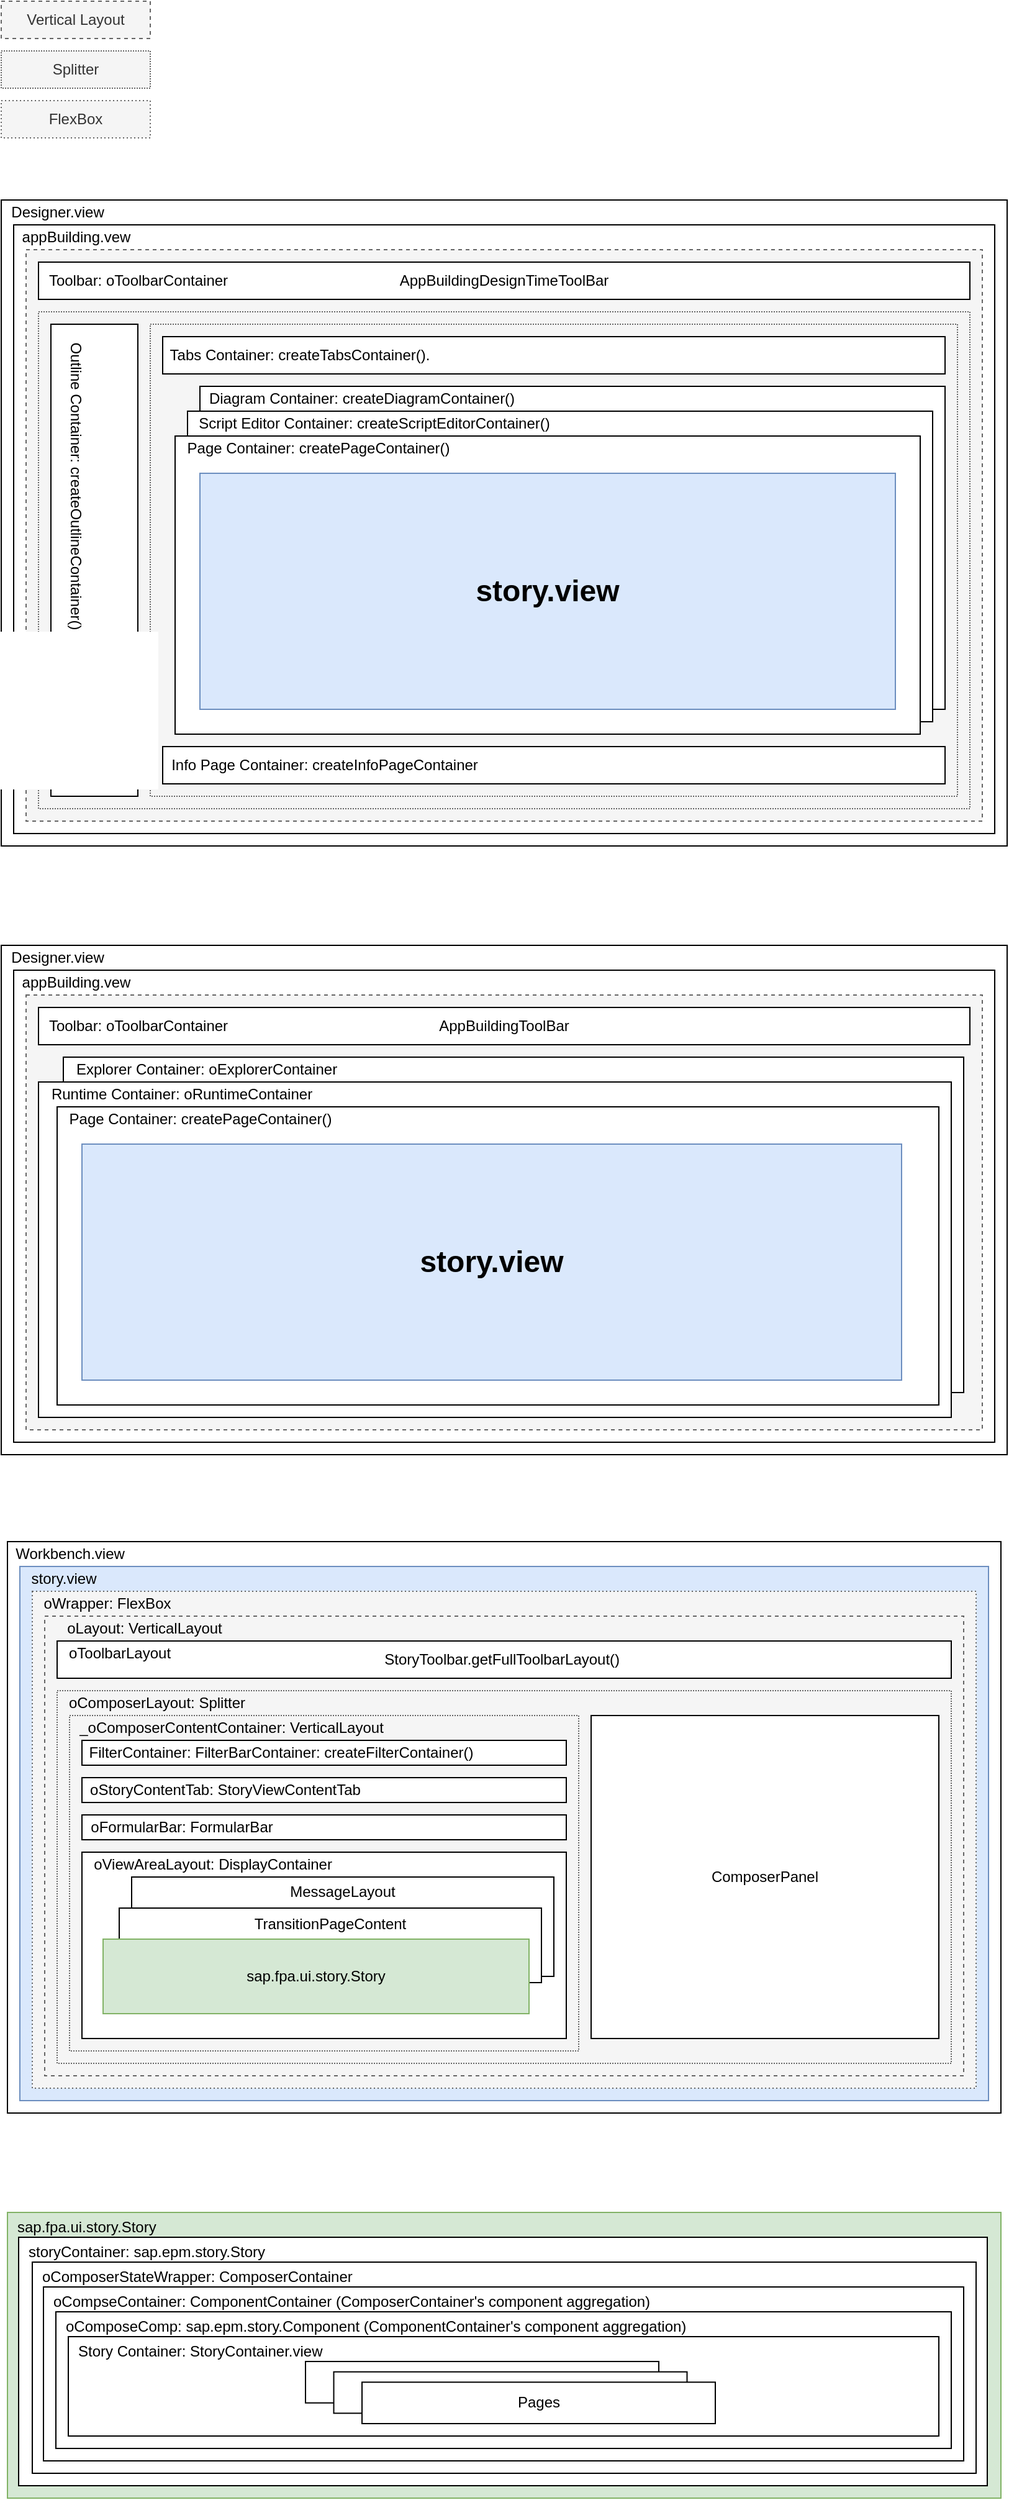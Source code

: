 <mxfile version="16.5.6" type="github">
  <diagram id="AxXM6GgRUO09YLC4cVxi" name="Page-1">
    <mxGraphModel dx="1690" dy="1725" grid="1" gridSize="10" guides="1" tooltips="1" connect="1" arrows="1" fold="1" page="1" pageScale="1" pageWidth="827" pageHeight="1169" math="0" shadow="0">
      <root>
        <mxCell id="0" />
        <mxCell id="1" parent="0" />
        <mxCell id="eWaai_W9yoFiloG1qLoo-25" value="Vertical Layout" style="rounded=0;whiteSpace=wrap;html=1;dashed=1;fillColor=#f5f5f5;strokeColor=#666666;fontColor=#333333;" parent="1" vertex="1">
          <mxGeometry x="-815" y="-1160" width="120" height="30" as="geometry" />
        </mxCell>
        <mxCell id="eWaai_W9yoFiloG1qLoo-26" value="Splitter" style="rounded=0;whiteSpace=wrap;html=1;dashed=1;fillColor=#f5f5f5;strokeColor=#666666;dashPattern=1 1;fontColor=#333333;" parent="1" vertex="1">
          <mxGeometry x="-815" y="-1120" width="120" height="30" as="geometry" />
        </mxCell>
        <mxCell id="eWaai_W9yoFiloG1qLoo-28" value="" style="rounded=0;whiteSpace=wrap;html=1;" parent="1" vertex="1">
          <mxGeometry x="-815" y="-400" width="810" height="410" as="geometry" />
        </mxCell>
        <mxCell id="eWaai_W9yoFiloG1qLoo-29" value="Designer.view" style="text;html=1;resizable=0;autosize=1;align=center;verticalAlign=middle;points=[];fillColor=none;strokeColor=none;rounded=0;" parent="1" vertex="1">
          <mxGeometry x="-815" y="-400" width="90" height="20" as="geometry" />
        </mxCell>
        <mxCell id="eWaai_W9yoFiloG1qLoo-30" value="" style="rounded=0;whiteSpace=wrap;html=1;" parent="1" vertex="1">
          <mxGeometry x="-805" y="-380" width="790" height="380" as="geometry" />
        </mxCell>
        <mxCell id="eWaai_W9yoFiloG1qLoo-31" value="appBuilding.vew" style="text;html=1;resizable=0;autosize=1;align=center;verticalAlign=middle;points=[];fillColor=none;strokeColor=none;rounded=0;" parent="1" vertex="1">
          <mxGeometry x="-805" y="-380" width="100" height="20" as="geometry" />
        </mxCell>
        <mxCell id="eWaai_W9yoFiloG1qLoo-32" value="" style="rounded=0;whiteSpace=wrap;html=1;dashed=1;fillColor=#f5f5f5;strokeColor=#666666;fontColor=#333333;" parent="1" vertex="1">
          <mxGeometry x="-795" y="-360" width="770" height="350" as="geometry" />
        </mxCell>
        <mxCell id="eWaai_W9yoFiloG1qLoo-33" value="AppBuildingToolBar" style="rounded=0;whiteSpace=wrap;html=1;" parent="1" vertex="1">
          <mxGeometry x="-785" y="-350" width="750" height="30" as="geometry" />
        </mxCell>
        <mxCell id="eWaai_W9yoFiloG1qLoo-34" value="Toolbar: oToolbarContainer" style="text;html=1;resizable=0;autosize=1;align=center;verticalAlign=middle;points=[];fillColor=none;strokeColor=none;rounded=0;" parent="1" vertex="1">
          <mxGeometry x="-785" y="-345" width="160" height="20" as="geometry" />
        </mxCell>
        <mxCell id="eWaai_W9yoFiloG1qLoo-41" value="" style="rounded=0;whiteSpace=wrap;html=1;" parent="1" vertex="1">
          <mxGeometry x="-765" y="-310" width="725" height="270" as="geometry" />
        </mxCell>
        <mxCell id="eWaai_W9yoFiloG1qLoo-42" value="Explorer Container: oExplorerContainer" style="text;html=1;resizable=0;autosize=1;align=center;verticalAlign=middle;points=[];fillColor=none;strokeColor=none;rounded=0;" parent="1" vertex="1">
          <mxGeometry x="-765" y="-310" width="230" height="20" as="geometry" />
        </mxCell>
        <mxCell id="eWaai_W9yoFiloG1qLoo-45" value="" style="rounded=0;whiteSpace=wrap;html=1;" parent="1" vertex="1">
          <mxGeometry x="-785" y="-290" width="735" height="270" as="geometry" />
        </mxCell>
        <mxCell id="eWaai_W9yoFiloG1qLoo-46" value="Runtime Container: oRuntimeContainer" style="text;html=1;resizable=0;autosize=1;align=center;verticalAlign=middle;points=[];fillColor=none;strokeColor=none;rounded=0;" parent="1" vertex="1">
          <mxGeometry x="-785" y="-290" width="230" height="20" as="geometry" />
        </mxCell>
        <mxCell id="eWaai_W9yoFiloG1qLoo-50" value="" style="group;fillColor=#dae8fc;strokeColor=#6c8ebf;" parent="1" vertex="1" connectable="0">
          <mxGeometry x="-815" y="-1000" width="810" height="520" as="geometry" />
        </mxCell>
        <mxCell id="eWaai_W9yoFiloG1qLoo-3" value="" style="rounded=0;whiteSpace=wrap;html=1;" parent="eWaai_W9yoFiloG1qLoo-50" vertex="1">
          <mxGeometry width="810" height="520" as="geometry" />
        </mxCell>
        <mxCell id="eWaai_W9yoFiloG1qLoo-4" value="Designer.view" style="text;html=1;resizable=0;autosize=1;align=center;verticalAlign=middle;points=[];fillColor=none;strokeColor=none;rounded=0;" parent="eWaai_W9yoFiloG1qLoo-50" vertex="1">
          <mxGeometry width="90" height="20" as="geometry" />
        </mxCell>
        <mxCell id="eWaai_W9yoFiloG1qLoo-5" value="" style="rounded=0;whiteSpace=wrap;html=1;" parent="eWaai_W9yoFiloG1qLoo-50" vertex="1">
          <mxGeometry x="10" y="20" width="790" height="490" as="geometry" />
        </mxCell>
        <mxCell id="eWaai_W9yoFiloG1qLoo-6" value="appBuilding.vew" style="text;html=1;resizable=0;autosize=1;align=center;verticalAlign=middle;points=[];fillColor=none;strokeColor=none;rounded=0;" parent="eWaai_W9yoFiloG1qLoo-50" vertex="1">
          <mxGeometry x="10" y="20" width="100" height="20" as="geometry" />
        </mxCell>
        <mxCell id="eWaai_W9yoFiloG1qLoo-7" value="" style="rounded=0;whiteSpace=wrap;html=1;dashed=1;fillColor=#f5f5f5;strokeColor=#666666;fontColor=#333333;" parent="eWaai_W9yoFiloG1qLoo-50" vertex="1">
          <mxGeometry x="20" y="40" width="770" height="460" as="geometry" />
        </mxCell>
        <mxCell id="eWaai_W9yoFiloG1qLoo-9" value="&lt;span&gt;AppBuildingDesignTimeToolBar&lt;/span&gt;" style="rounded=0;whiteSpace=wrap;html=1;" parent="eWaai_W9yoFiloG1qLoo-50" vertex="1">
          <mxGeometry x="30" y="50" width="750" height="30" as="geometry" />
        </mxCell>
        <mxCell id="eWaai_W9yoFiloG1qLoo-8" value="Toolbar: oToolbarContainer" style="text;html=1;resizable=0;autosize=1;align=center;verticalAlign=middle;points=[];fillColor=none;strokeColor=none;rounded=0;" parent="eWaai_W9yoFiloG1qLoo-50" vertex="1">
          <mxGeometry x="30" y="55" width="160" height="20" as="geometry" />
        </mxCell>
        <mxCell id="eWaai_W9yoFiloG1qLoo-10" value="" style="rounded=0;whiteSpace=wrap;html=1;dashed=1;dashPattern=1 1;fillColor=#f5f5f5;strokeColor=#666666;fontColor=#333333;" parent="eWaai_W9yoFiloG1qLoo-50" vertex="1">
          <mxGeometry x="30" y="90" width="750" height="400" as="geometry" />
        </mxCell>
        <mxCell id="eWaai_W9yoFiloG1qLoo-11" value="" style="rounded=0;whiteSpace=wrap;html=1;" parent="eWaai_W9yoFiloG1qLoo-50" vertex="1">
          <mxGeometry x="40" y="100" width="70" height="380" as="geometry" />
        </mxCell>
        <mxCell id="eWaai_W9yoFiloG1qLoo-12" value="Outline Container: createOutlineContainer()" style="text;html=1;resizable=0;autosize=1;align=center;verticalAlign=middle;points=[];fillColor=none;strokeColor=none;rounded=0;dashed=1;dashPattern=1 1;rotation=90;" parent="eWaai_W9yoFiloG1qLoo-50" vertex="1">
          <mxGeometry x="-65" y="220" width="250" height="20" as="geometry" />
        </mxCell>
        <mxCell id="eWaai_W9yoFiloG1qLoo-13" value="" style="rounded=0;whiteSpace=wrap;html=1;dashed=1;dashPattern=1 1;fillColor=#f5f5f5;strokeColor=#666666;fontColor=#333333;" parent="eWaai_W9yoFiloG1qLoo-50" vertex="1">
          <mxGeometry x="120" y="100" width="650" height="380" as="geometry" />
        </mxCell>
        <mxCell id="eWaai_W9yoFiloG1qLoo-14" value="" style="rounded=0;whiteSpace=wrap;html=1;" parent="eWaai_W9yoFiloG1qLoo-50" vertex="1">
          <mxGeometry x="130" y="110" width="630" height="30" as="geometry" />
        </mxCell>
        <mxCell id="eWaai_W9yoFiloG1qLoo-15" value="Tabs Container: createTabsContainer()." style="text;html=1;resizable=0;autosize=1;align=center;verticalAlign=middle;points=[];fillColor=none;strokeColor=none;rounded=0;" parent="eWaai_W9yoFiloG1qLoo-50" vertex="1">
          <mxGeometry x="130" y="115" width="220" height="20" as="geometry" />
        </mxCell>
        <mxCell id="eWaai_W9yoFiloG1qLoo-16" value="" style="rounded=0;whiteSpace=wrap;html=1;" parent="eWaai_W9yoFiloG1qLoo-50" vertex="1">
          <mxGeometry x="160" y="150" width="600" height="260" as="geometry" />
        </mxCell>
        <mxCell id="eWaai_W9yoFiloG1qLoo-17" value="Diagram Container: createDiagramContainer()" style="text;html=1;resizable=0;autosize=1;align=center;verticalAlign=middle;points=[];fillColor=none;strokeColor=none;rounded=0;" parent="eWaai_W9yoFiloG1qLoo-50" vertex="1">
          <mxGeometry x="160" y="150" width="260" height="20" as="geometry" />
        </mxCell>
        <mxCell id="eWaai_W9yoFiloG1qLoo-18" value="" style="rounded=0;whiteSpace=wrap;html=1;" parent="eWaai_W9yoFiloG1qLoo-50" vertex="1">
          <mxGeometry x="150" y="170" width="600" height="250" as="geometry" />
        </mxCell>
        <mxCell id="eWaai_W9yoFiloG1qLoo-19" value="Script Editor Container: createScriptEditorContainer()" style="text;html=1;resizable=0;autosize=1;align=center;verticalAlign=middle;points=[];fillColor=none;strokeColor=none;rounded=0;" parent="eWaai_W9yoFiloG1qLoo-50" vertex="1">
          <mxGeometry x="150" y="170" width="300" height="20" as="geometry" />
        </mxCell>
        <mxCell id="eWaai_W9yoFiloG1qLoo-20" value="" style="rounded=0;whiteSpace=wrap;html=1;" parent="eWaai_W9yoFiloG1qLoo-50" vertex="1">
          <mxGeometry x="140" y="190" width="600" height="240" as="geometry" />
        </mxCell>
        <mxCell id="eWaai_W9yoFiloG1qLoo-21" value="Page Container: createPageContainer()" style="text;html=1;resizable=0;autosize=1;align=center;verticalAlign=middle;points=[];fillColor=none;strokeColor=none;rounded=0;" parent="eWaai_W9yoFiloG1qLoo-50" vertex="1">
          <mxGeometry x="140" y="190" width="230" height="20" as="geometry" />
        </mxCell>
        <mxCell id="eWaai_W9yoFiloG1qLoo-22" value="" style="rounded=0;whiteSpace=wrap;html=1;" parent="eWaai_W9yoFiloG1qLoo-50" vertex="1">
          <mxGeometry x="130" y="440" width="630" height="30" as="geometry" />
        </mxCell>
        <mxCell id="eWaai_W9yoFiloG1qLoo-23" value="Info Page Container: createInfoPageContainer" style="text;html=1;resizable=0;autosize=1;align=center;verticalAlign=middle;points=[];fillColor=none;strokeColor=none;rounded=0;" parent="eWaai_W9yoFiloG1qLoo-50" vertex="1">
          <mxGeometry x="130" y="445" width="260" height="20" as="geometry" />
        </mxCell>
        <mxCell id="eWaai_W9yoFiloG1qLoo-24" value="&lt;h1&gt;story.view&lt;/h1&gt;" style="rounded=0;whiteSpace=wrap;html=1;fillColor=#dae8fc;strokeColor=#6c8ebf;" parent="eWaai_W9yoFiloG1qLoo-50" vertex="1">
          <mxGeometry x="160" y="220" width="560" height="190" as="geometry" />
        </mxCell>
        <mxCell id="eWaai_W9yoFiloG1qLoo-51" value="" style="rounded=0;whiteSpace=wrap;html=1;" parent="1" vertex="1">
          <mxGeometry x="-770" y="-270" width="710" height="240" as="geometry" />
        </mxCell>
        <mxCell id="eWaai_W9yoFiloG1qLoo-52" value="Page Container: createPageContainer()" style="text;html=1;resizable=0;autosize=1;align=center;verticalAlign=middle;points=[];fillColor=none;strokeColor=none;rounded=0;" parent="1" vertex="1">
          <mxGeometry x="-770" y="-270" width="230" height="20" as="geometry" />
        </mxCell>
        <mxCell id="eWaai_W9yoFiloG1qLoo-53" value="&lt;h1&gt;story.view&lt;/h1&gt;" style="rounded=0;whiteSpace=wrap;html=1;fillColor=#dae8fc;strokeColor=#6c8ebf;" parent="1" vertex="1">
          <mxGeometry x="-750" y="-240" width="660" height="190" as="geometry" />
        </mxCell>
        <mxCell id="k0U_fyirmIOrg5pe5Uyk-6" value="" style="group" vertex="1" connectable="0" parent="1">
          <mxGeometry x="-810" y="80" width="800" height="460" as="geometry" />
        </mxCell>
        <mxCell id="k0U_fyirmIOrg5pe5Uyk-1" value="" style="rounded=0;whiteSpace=wrap;html=1;" vertex="1" parent="k0U_fyirmIOrg5pe5Uyk-6">
          <mxGeometry width="800" height="460" as="geometry" />
        </mxCell>
        <mxCell id="k0U_fyirmIOrg5pe5Uyk-2" value="Workbench.view" style="text;html=1;resizable=0;autosize=1;align=center;verticalAlign=middle;points=[];fillColor=none;strokeColor=none;rounded=0;" vertex="1" parent="k0U_fyirmIOrg5pe5Uyk-6">
          <mxGeometry width="100" height="20" as="geometry" />
        </mxCell>
        <mxCell id="k0U_fyirmIOrg5pe5Uyk-8" value="" style="group" vertex="1" connectable="0" parent="k0U_fyirmIOrg5pe5Uyk-6">
          <mxGeometry x="10" y="20" width="780" height="430" as="geometry" />
        </mxCell>
        <mxCell id="k0U_fyirmIOrg5pe5Uyk-4" value="" style="rounded=0;whiteSpace=wrap;html=1;fillColor=#dae8fc;strokeColor=#6c8ebf;" vertex="1" parent="k0U_fyirmIOrg5pe5Uyk-8">
          <mxGeometry width="780" height="430" as="geometry" />
        </mxCell>
        <mxCell id="k0U_fyirmIOrg5pe5Uyk-7" value="story.view" style="text;html=1;resizable=0;autosize=1;align=center;verticalAlign=middle;points=[];fillColor=none;strokeColor=none;rounded=0;" vertex="1" parent="k0U_fyirmIOrg5pe5Uyk-8">
          <mxGeometry width="70" height="20" as="geometry" />
        </mxCell>
        <mxCell id="k0U_fyirmIOrg5pe5Uyk-10" value="" style="rounded=0;whiteSpace=wrap;html=1;fillColor=#f5f5f5;fontColor=#333333;strokeColor=#666666;dashed=1;dashPattern=1 2;" vertex="1" parent="k0U_fyirmIOrg5pe5Uyk-8">
          <mxGeometry x="10" y="20" width="760" height="400" as="geometry" />
        </mxCell>
        <mxCell id="k0U_fyirmIOrg5pe5Uyk-11" value="" style="rounded=0;whiteSpace=wrap;html=1;dashed=1;fillColor=#f5f5f5;strokeColor=#666666;fontColor=#333333;" vertex="1" parent="k0U_fyirmIOrg5pe5Uyk-8">
          <mxGeometry x="20" y="40" width="740" height="370" as="geometry" />
        </mxCell>
        <mxCell id="k0U_fyirmIOrg5pe5Uyk-12" value="oLayout: VerticalLayout" style="text;html=1;resizable=0;autosize=1;align=center;verticalAlign=middle;points=[];fillColor=none;strokeColor=none;rounded=0;dashed=1;dashPattern=1 2;" vertex="1" parent="k0U_fyirmIOrg5pe5Uyk-8">
          <mxGeometry x="30" y="40" width="140" height="20" as="geometry" />
        </mxCell>
        <mxCell id="k0U_fyirmIOrg5pe5Uyk-14" value="oWrapper: FlexBox" style="text;html=1;resizable=0;autosize=1;align=center;verticalAlign=middle;points=[];fillColor=none;strokeColor=none;rounded=0;dashed=1;dashPattern=1 2;" vertex="1" parent="k0U_fyirmIOrg5pe5Uyk-8">
          <mxGeometry x="10" y="20" width="120" height="20" as="geometry" />
        </mxCell>
        <mxCell id="k0U_fyirmIOrg5pe5Uyk-16" value="StoryToolbar.getFullToolbarLayout()&amp;nbsp;" style="rounded=0;whiteSpace=wrap;html=1;" vertex="1" parent="k0U_fyirmIOrg5pe5Uyk-8">
          <mxGeometry x="30" y="60" width="720" height="30" as="geometry" />
        </mxCell>
        <mxCell id="k0U_fyirmIOrg5pe5Uyk-17" value="oToolbarLayout" style="text;html=1;resizable=0;autosize=1;align=center;verticalAlign=middle;points=[];fillColor=none;strokeColor=none;rounded=0;" vertex="1" parent="k0U_fyirmIOrg5pe5Uyk-8">
          <mxGeometry x="30" y="60" width="100" height="20" as="geometry" />
        </mxCell>
        <mxCell id="k0U_fyirmIOrg5pe5Uyk-21" value="" style="group" vertex="1" connectable="0" parent="k0U_fyirmIOrg5pe5Uyk-8">
          <mxGeometry x="30" y="100" width="720" height="300" as="geometry" />
        </mxCell>
        <mxCell id="k0U_fyirmIOrg5pe5Uyk-18" value="" style="rounded=0;whiteSpace=wrap;html=1;dashed=1;fillColor=#f5f5f5;strokeColor=#666666;dashPattern=1 1;fontColor=#333333;" vertex="1" parent="k0U_fyirmIOrg5pe5Uyk-21">
          <mxGeometry width="720" height="300" as="geometry" />
        </mxCell>
        <mxCell id="k0U_fyirmIOrg5pe5Uyk-19" value="oComposerLayout: Splitter" style="text;html=1;resizable=0;autosize=1;align=center;verticalAlign=middle;points=[];fillColor=none;strokeColor=none;rounded=0;" vertex="1" parent="k0U_fyirmIOrg5pe5Uyk-21">
          <mxGeometry width="160" height="20" as="geometry" />
        </mxCell>
        <mxCell id="k0U_fyirmIOrg5pe5Uyk-41" value="ComposerPanel" style="rounded=0;whiteSpace=wrap;html=1;" vertex="1" parent="k0U_fyirmIOrg5pe5Uyk-21">
          <mxGeometry x="430" y="20" width="280" height="260" as="geometry" />
        </mxCell>
        <mxCell id="k0U_fyirmIOrg5pe5Uyk-9" value="FlexBox" style="rounded=0;whiteSpace=wrap;html=1;fillColor=#f5f5f5;fontColor=#333333;strokeColor=#666666;dashed=1;dashPattern=1 2;" vertex="1" parent="1">
          <mxGeometry x="-815" y="-1080" width="120" height="30" as="geometry" />
        </mxCell>
        <mxCell id="k0U_fyirmIOrg5pe5Uyk-22" value="" style="group;verticalAlign=middle;" vertex="1" connectable="0" parent="1">
          <mxGeometry x="-760" y="220" width="410" height="270" as="geometry" />
        </mxCell>
        <mxCell id="k0U_fyirmIOrg5pe5Uyk-23" value="" style="rounded=0;whiteSpace=wrap;html=1;dashed=1;fillColor=#f5f5f5;strokeColor=#666666;dashPattern=1 1;fontColor=#333333;" vertex="1" parent="k0U_fyirmIOrg5pe5Uyk-22">
          <mxGeometry width="410" height="270" as="geometry" />
        </mxCell>
        <mxCell id="k0U_fyirmIOrg5pe5Uyk-24" value="_oComposerContentContainer: VerticalLayout" style="text;html=1;resizable=0;autosize=1;align=center;verticalAlign=middle;points=[];fillColor=none;strokeColor=none;rounded=0;" vertex="1" parent="k0U_fyirmIOrg5pe5Uyk-22">
          <mxGeometry width="260" height="20" as="geometry" />
        </mxCell>
        <mxCell id="k0U_fyirmIOrg5pe5Uyk-29" value="" style="group" vertex="1" connectable="0" parent="k0U_fyirmIOrg5pe5Uyk-22">
          <mxGeometry x="10" y="50" width="390" height="20" as="geometry" />
        </mxCell>
        <mxCell id="k0U_fyirmIOrg5pe5Uyk-30" value="" style="rounded=0;whiteSpace=wrap;html=1;" vertex="1" parent="k0U_fyirmIOrg5pe5Uyk-29">
          <mxGeometry width="390" height="20" as="geometry" />
        </mxCell>
        <mxCell id="k0U_fyirmIOrg5pe5Uyk-31" value="oStoryContentTab: StoryViewContentTab" style="text;html=1;resizable=0;autosize=1;align=center;verticalAlign=middle;points=[];fillColor=none;strokeColor=none;rounded=0;" vertex="1" parent="k0U_fyirmIOrg5pe5Uyk-29">
          <mxGeometry width="230" height="20" as="geometry" />
        </mxCell>
        <mxCell id="k0U_fyirmIOrg5pe5Uyk-35" value="" style="rounded=0;whiteSpace=wrap;html=1;" vertex="1" parent="k0U_fyirmIOrg5pe5Uyk-22">
          <mxGeometry x="10" y="110" width="390" height="150" as="geometry" />
        </mxCell>
        <mxCell id="k0U_fyirmIOrg5pe5Uyk-36" value="oViewAreaLayout: DisplayContainer" style="text;html=1;resizable=0;autosize=1;align=center;verticalAlign=middle;points=[];fillColor=none;strokeColor=none;rounded=0;" vertex="1" parent="k0U_fyirmIOrg5pe5Uyk-22">
          <mxGeometry x="10" y="110" width="210" height="20" as="geometry" />
        </mxCell>
        <mxCell id="k0U_fyirmIOrg5pe5Uyk-38" value="MessageLayout" style="rounded=0;whiteSpace=wrap;html=1;verticalAlign=top;spacing=0;" vertex="1" parent="k0U_fyirmIOrg5pe5Uyk-22">
          <mxGeometry x="50" y="130" width="340" height="80" as="geometry" />
        </mxCell>
        <mxCell id="k0U_fyirmIOrg5pe5Uyk-39" value="TransitionPageContent" style="rounded=0;whiteSpace=wrap;html=1;verticalAlign=top;spacing=1;" vertex="1" parent="k0U_fyirmIOrg5pe5Uyk-22">
          <mxGeometry x="40" y="155" width="340" height="60" as="geometry" />
        </mxCell>
        <mxCell id="k0U_fyirmIOrg5pe5Uyk-40" value="sap.fpa.ui.story.Story" style="rounded=0;whiteSpace=wrap;html=1;verticalAlign=middle;spacing=1;fillColor=#d5e8d4;strokeColor=#82b366;" vertex="1" parent="k0U_fyirmIOrg5pe5Uyk-22">
          <mxGeometry x="27" y="180" width="343" height="60" as="geometry" />
        </mxCell>
        <mxCell id="k0U_fyirmIOrg5pe5Uyk-28" value="" style="group" vertex="1" connectable="0" parent="1">
          <mxGeometry x="-750" y="240" width="390" height="20" as="geometry" />
        </mxCell>
        <mxCell id="k0U_fyirmIOrg5pe5Uyk-26" value="" style="rounded=0;whiteSpace=wrap;html=1;" vertex="1" parent="k0U_fyirmIOrg5pe5Uyk-28">
          <mxGeometry width="390" height="20" as="geometry" />
        </mxCell>
        <mxCell id="k0U_fyirmIOrg5pe5Uyk-27" value="FilterContainer: FilterBarContainer: createFilterContainer()" style="text;html=1;resizable=0;autosize=1;align=center;verticalAlign=middle;points=[];fillColor=none;strokeColor=none;rounded=0;" vertex="1" parent="k0U_fyirmIOrg5pe5Uyk-28">
          <mxGeometry width="320" height="20" as="geometry" />
        </mxCell>
        <mxCell id="k0U_fyirmIOrg5pe5Uyk-32" value="" style="group" vertex="1" connectable="0" parent="1">
          <mxGeometry x="-750" y="300" width="390" height="20" as="geometry" />
        </mxCell>
        <mxCell id="k0U_fyirmIOrg5pe5Uyk-33" value="" style="rounded=0;whiteSpace=wrap;html=1;" vertex="1" parent="k0U_fyirmIOrg5pe5Uyk-32">
          <mxGeometry width="390" height="20" as="geometry" />
        </mxCell>
        <mxCell id="k0U_fyirmIOrg5pe5Uyk-34" value="oFormularBar: FormularBar" style="text;html=1;resizable=0;autosize=1;align=center;verticalAlign=middle;points=[];fillColor=none;strokeColor=none;rounded=0;" vertex="1" parent="k0U_fyirmIOrg5pe5Uyk-32">
          <mxGeometry width="160" height="20" as="geometry" />
        </mxCell>
        <mxCell id="k0U_fyirmIOrg5pe5Uyk-42" value="sap.fpa.ui.story.Story" style="rounded=0;whiteSpace=wrap;html=1;verticalAlign=top;spacing=0;fillColor=#d5e8d4;strokeColor=#82b366;align=left;spacingLeft=8;" vertex="1" parent="1">
          <mxGeometry x="-810" y="620" width="800" height="230" as="geometry" />
        </mxCell>
        <mxCell id="k0U_fyirmIOrg5pe5Uyk-43" value="storyContainer: sap.epm.story.Story&amp;nbsp;" style="rounded=0;whiteSpace=wrap;html=1;verticalAlign=top;align=left;spacing=0;spacingLeft=8;" vertex="1" parent="1">
          <mxGeometry x="-801" y="640" width="780" height="200" as="geometry" />
        </mxCell>
        <mxCell id="k0U_fyirmIOrg5pe5Uyk-45" value="oComposerStateWrapper: ComposerContainer" style="rounded=0;whiteSpace=wrap;html=1;verticalAlign=top;align=left;spacing=0;spacingLeft=8;" vertex="1" parent="1">
          <mxGeometry x="-790" y="660" width="760" height="170" as="geometry" />
        </mxCell>
        <mxCell id="k0U_fyirmIOrg5pe5Uyk-46" value="oCompseContainer: ComponentContainer (ComposerContainer&#39;s component aggregation)" style="rounded=0;whiteSpace=wrap;html=1;verticalAlign=top;align=left;spacing=0;spacingLeft=8;" vertex="1" parent="1">
          <mxGeometry x="-781" y="680" width="741" height="140" as="geometry" />
        </mxCell>
        <mxCell id="k0U_fyirmIOrg5pe5Uyk-48" value="oComposeComp: sap.epm.story.Component (ComponentContainer&#39;s component aggregation)" style="rounded=0;whiteSpace=wrap;html=1;verticalAlign=top;align=left;spacing=0;spacingLeft=8;" vertex="1" parent="1">
          <mxGeometry x="-771" y="700" width="721" height="110" as="geometry" />
        </mxCell>
        <mxCell id="k0U_fyirmIOrg5pe5Uyk-49" value="Story Container: StoryContainer.view" style="rounded=0;whiteSpace=wrap;html=1;verticalAlign=top;align=left;spacing=0;spacingLeft=8;" vertex="1" parent="1">
          <mxGeometry x="-761" y="720" width="701" height="80" as="geometry" />
        </mxCell>
        <mxCell id="k0U_fyirmIOrg5pe5Uyk-53" value="" style="group" vertex="1" connectable="0" parent="1">
          <mxGeometry x="-570" y="740" width="330" height="50" as="geometry" />
        </mxCell>
        <mxCell id="k0U_fyirmIOrg5pe5Uyk-50" value="" style="rounded=0;whiteSpace=wrap;html=1;" vertex="1" parent="k0U_fyirmIOrg5pe5Uyk-53">
          <mxGeometry width="284.483" height="33.333" as="geometry" />
        </mxCell>
        <mxCell id="k0U_fyirmIOrg5pe5Uyk-51" value="" style="rounded=0;whiteSpace=wrap;html=1;" vertex="1" parent="k0U_fyirmIOrg5pe5Uyk-53">
          <mxGeometry x="22.759" y="8.333" width="284.483" height="33.333" as="geometry" />
        </mxCell>
        <mxCell id="k0U_fyirmIOrg5pe5Uyk-52" value="Pages" style="rounded=0;whiteSpace=wrap;html=1;" vertex="1" parent="k0U_fyirmIOrg5pe5Uyk-53">
          <mxGeometry x="45.517" y="16.667" width="284.483" height="33.333" as="geometry" />
        </mxCell>
      </root>
    </mxGraphModel>
  </diagram>
</mxfile>
